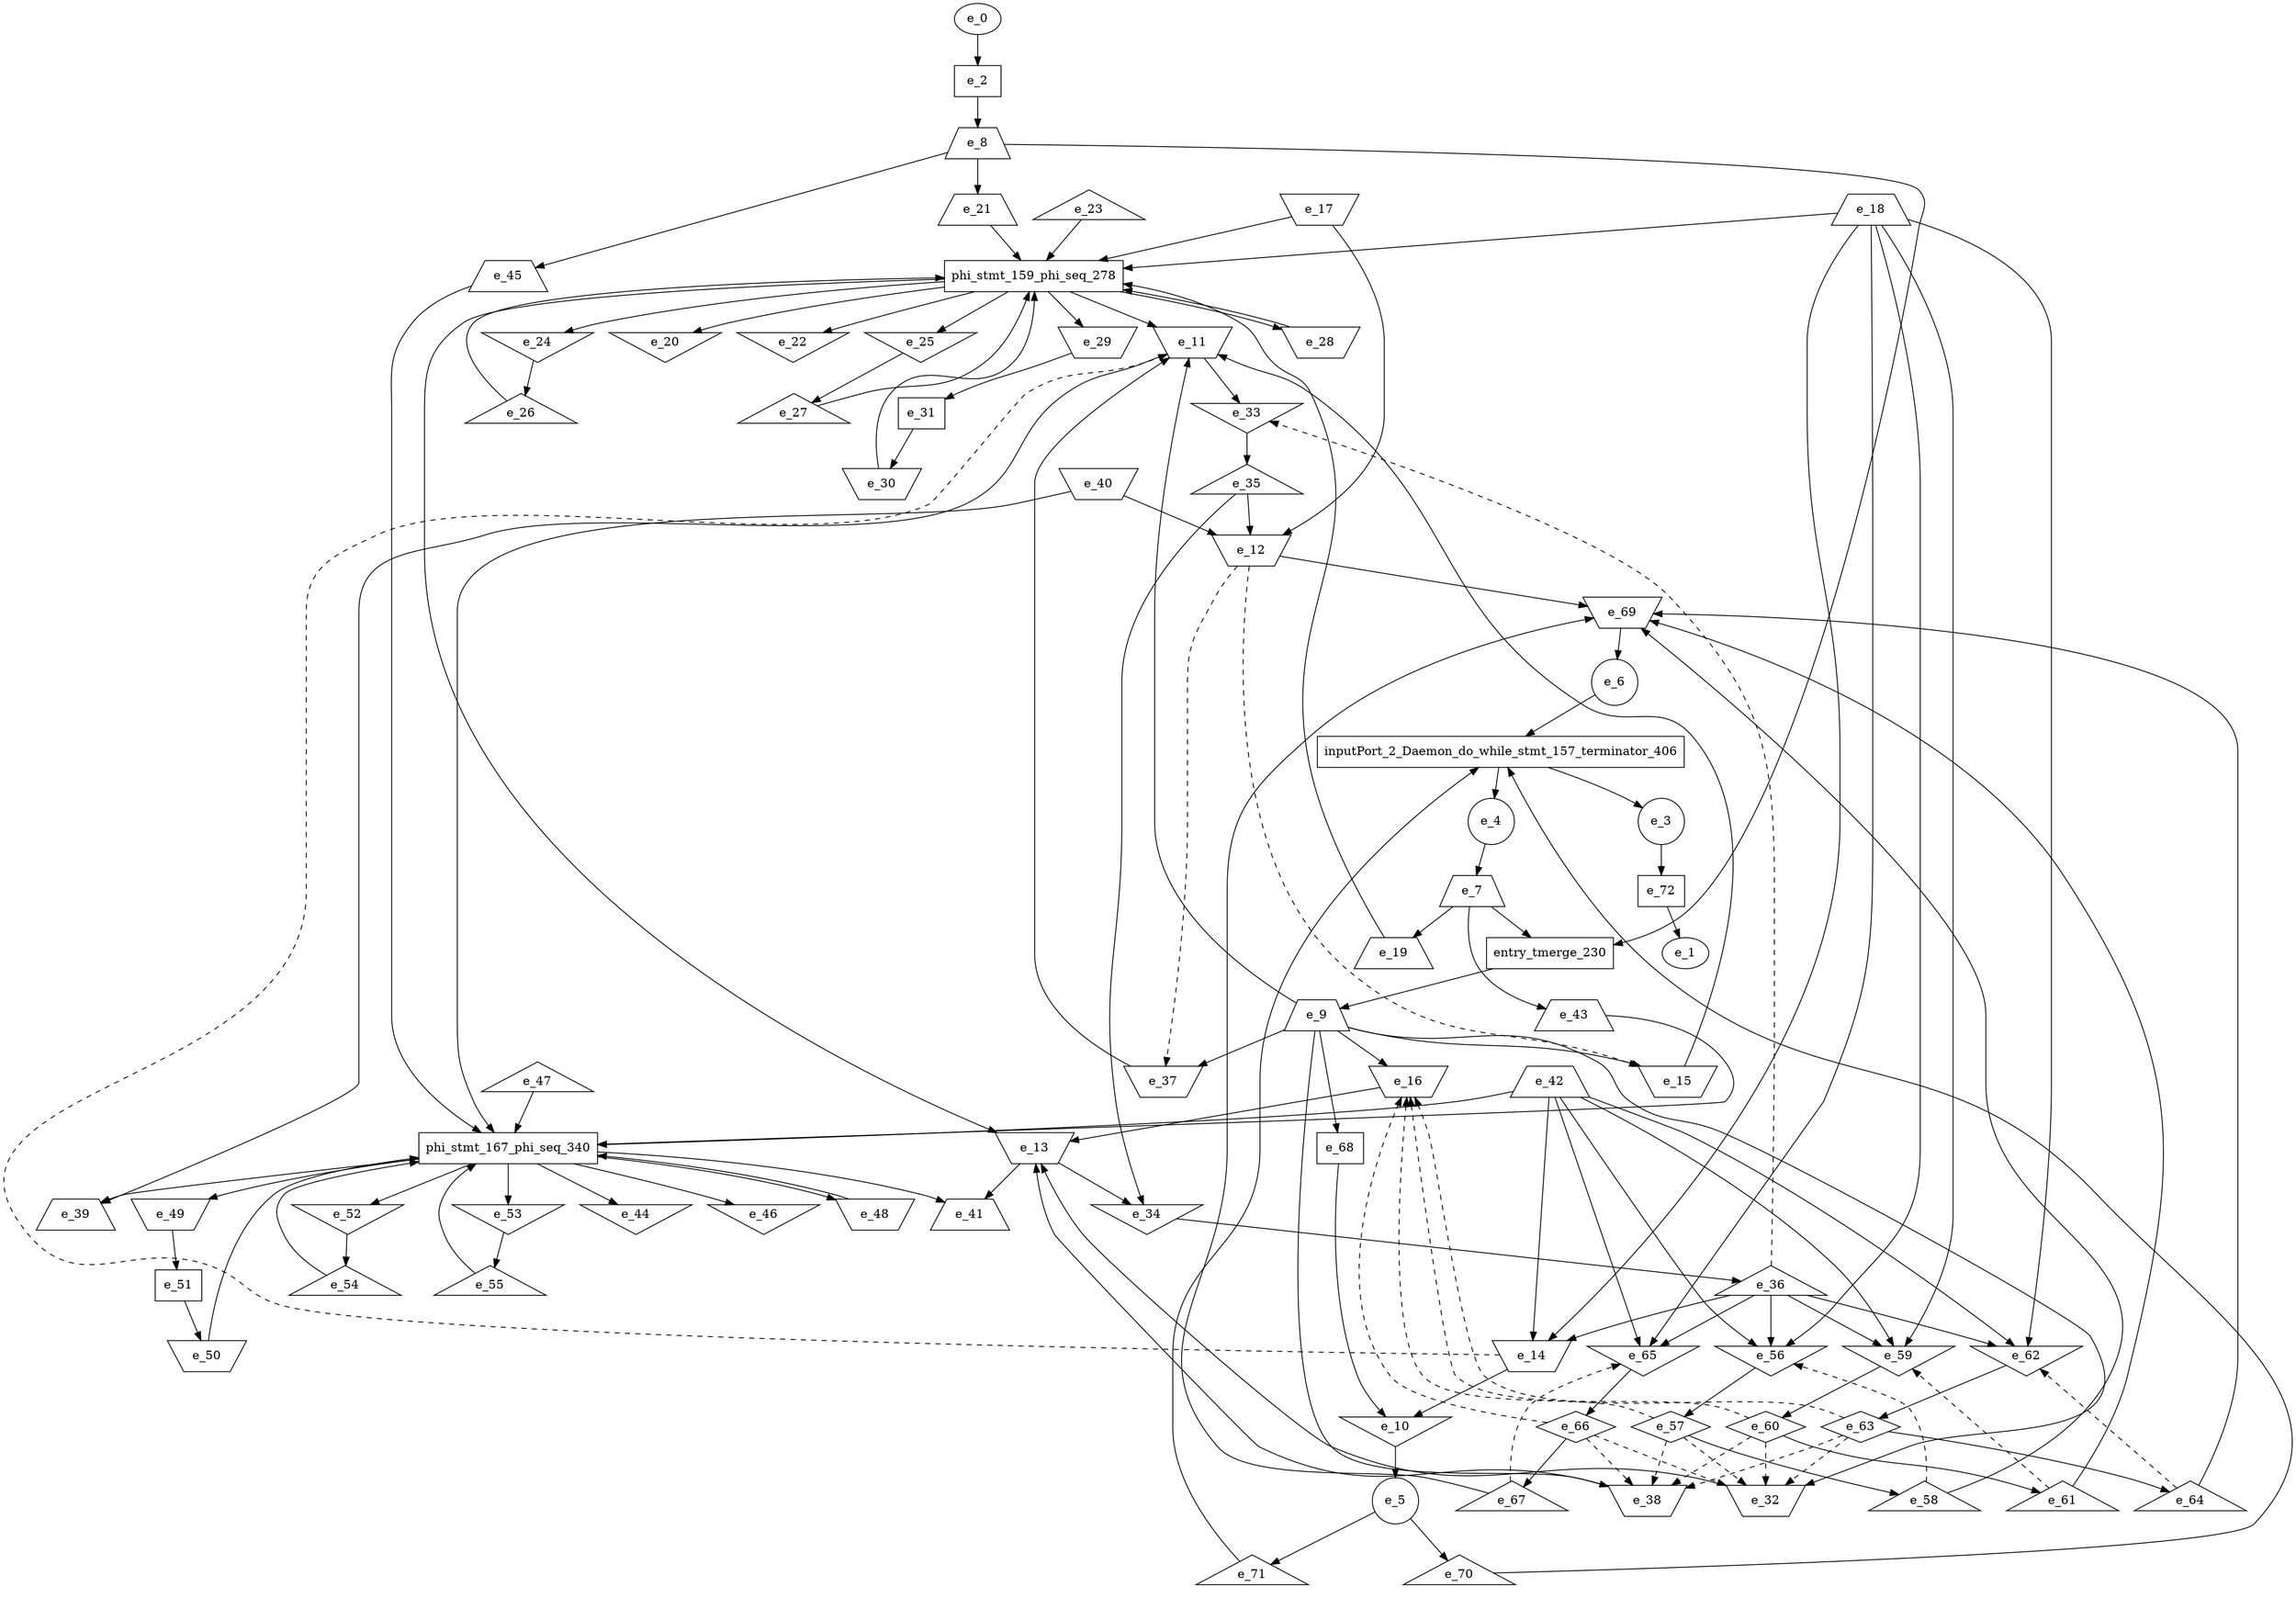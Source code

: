 digraph control_path {
  e_0: entry_node : n ;
  e_1: exit_node : s ;
  e_2 [shape = dot];
  e_3 [shape = circle];
  e_4 [shape = circle];
  e_5 [shape = circle];
  e_6 [shape = circle];
  e_7 [shape = trapezium];
  e_8 [shape = trapezium];
  e_9 [shape = trapezium];
  e_10 [shape = invtriangle];
  e_11 [shape = invtrapezium];
  e_12 [shape = invtrapezium];
  e_13 [shape = invtrapezium];
  e_14 [shape = invtrapezium];
  e_15 [shape = invtrapezium];
  e_16 [shape = invtrapezium];
  e_17 [shape = invtrapezium];
  e_18 [shape = trapezium];
  e_19 [shape = trapezium];
  e_20 [shape = invtriangle];
  e_21 [shape = trapezium];
  e_22 [shape = invtriangle];
  e_23 [shape = triangle];
  e_24 [shape = invtriangle];
  e_25 [shape = invtriangle];
  e_26 [shape = triangle];
  e_27 [shape = triangle];
  e_28 [shape = invtrapezium];
  e_29 [shape = invtrapezium];
  e_30 [shape = invtrapezium];
  e_31 [shape = dot];
  e_32 [shape = invtrapezium];
  e_33 [shape = invtriangle];
  e_34 [shape = invtriangle];
  e_35 [shape = triangle];
  e_36 [shape = triangle];
  e_37 [shape = invtrapezium];
  e_38 [shape = invtrapezium];
  e_39 [shape = trapezium];
  e_40 [shape = invtrapezium];
  e_41 [shape = trapezium];
  e_42 [shape = trapezium];
  e_43 [shape = trapezium];
  e_44 [shape = invtriangle];
  e_45 [shape = trapezium];
  e_46 [shape = invtriangle];
  e_47 [shape = triangle];
  e_48 [shape = invtrapezium];
  e_49 [shape = invtrapezium];
  e_50 [shape = invtrapezium];
  e_51 [shape = dot];
  e_52 [shape = invtriangle];
  e_53 [shape = invtriangle];
  e_54 [shape = triangle];
  e_55 [shape = triangle];
  e_56 [shape = invtriangle];
  e_57 [shape = diamond];
  e_58 [shape = triangle];
  e_59 [shape = invtriangle];
  e_60 [shape = diamond];
  e_61 [shape = triangle];
  e_62 [shape = invtriangle];
  e_63 [shape = diamond];
  e_64 [shape = triangle];
  e_65 [shape = invtriangle];
  e_66 [shape = diamond];
  e_67 [shape = triangle];
  e_68 [shape = dot];
  e_69 [shape = invtrapezium];
  e_70 [shape = triangle];
  e_71 [shape = triangle];
  e_72 [shape = dot];
  e_72 -> e_1;
  e_0 -> e_2;
  e_10 -> e_5;
  e_69 -> e_6;
  e_4 -> e_7;
  e_2 -> e_8;
  e_14 -> e_10;
  e_68 -> e_10;
  e_9 -> e_11;
  e_15 -> e_11;
  e_37 -> e_11;
  e_14 -> e_11[style = dashed];
  e_17 -> e_12;
  e_35 -> e_12;
  e_40 -> e_12;
  e_16 -> e_13;
  e_32 -> e_13;
  e_38 -> e_13;
  e_18 -> e_14;
  e_36 -> e_14;
  e_42 -> e_14;
  e_9 -> e_15;
  e_12 -> e_15[style = dashed];
  e_9 -> e_16;
  e_57 -> e_16[style = dashed];
  e_60 -> e_16[style = dashed];
  e_63 -> e_16[style = dashed];
  e_66 -> e_16[style = dashed];
  e_7 -> e_19;
  e_8 -> e_21;
  e_24 -> e_26;
  e_25 -> e_27;
  e_31 -> e_30;
  e_29 -> e_31;
  e_9 -> e_32;
  e_57 -> e_32[style = dashed];
  e_60 -> e_32[style = dashed];
  e_63 -> e_32[style = dashed];
  e_66 -> e_32[style = dashed];
  e_11 -> e_33;
  e_36 -> e_33[style = dashed];
  e_13 -> e_34;
  e_35 -> e_34;
  e_33 -> e_35;
  e_34 -> e_36;
  e_9 -> e_37;
  e_12 -> e_37[style = dashed];
  e_9 -> e_38;
  e_57 -> e_38[style = dashed];
  e_60 -> e_38[style = dashed];
  e_63 -> e_38[style = dashed];
  e_66 -> e_38[style = dashed];
  e_11 -> e_39;
  e_13 -> e_41;
  e_7 -> e_43;
  e_8 -> e_45;
  e_51 -> e_50;
  e_49 -> e_51;
  e_52 -> e_54;
  e_53 -> e_55;
  e_18 -> e_56;
  e_36 -> e_56;
  e_42 -> e_56;
  e_58 -> e_56[style = dashed];
  e_56 -> e_57;
  e_57 -> e_58;
  e_18 -> e_59;
  e_36 -> e_59;
  e_42 -> e_59;
  e_61 -> e_59[style = dashed];
  e_59 -> e_60;
  e_60 -> e_61;
  e_18 -> e_62;
  e_36 -> e_62;
  e_42 -> e_62;
  e_64 -> e_62[style = dashed];
  e_62 -> e_63;
  e_63 -> e_64;
  e_18 -> e_65;
  e_36 -> e_65;
  e_42 -> e_65;
  e_67 -> e_65[style = dashed];
  e_65 -> e_66;
  e_66 -> e_67;
  e_9 -> e_68;
  e_12 -> e_69;
  e_58 -> e_69;
  e_61 -> e_69;
  e_64 -> e_69;
  e_67 -> e_69;
  e_5 -> e_70;
  e_5 -> e_71;
  e_3 -> e_72;
  inputPort_2_Daemon_do_while_stmt_157_terminator_406 [shape=rectangle];
e_6 -> inputPort_2_Daemon_do_while_stmt_157_terminator_406;
e_71 -> inputPort_2_Daemon_do_while_stmt_157_terminator_406;
e_70 -> inputPort_2_Daemon_do_while_stmt_157_terminator_406;
inputPort_2_Daemon_do_while_stmt_157_terminator_406 -> e_4;
inputPort_2_Daemon_do_while_stmt_157_terminator_406 -> e_3;
  phi_stmt_159_phi_seq_278 [shape=rectangle];
e_19 -> phi_stmt_159_phi_seq_278;
phi_stmt_159_phi_seq_278 -> e_24;
phi_stmt_159_phi_seq_278 -> e_25;
phi_stmt_159_phi_seq_278 -> e_20;
e_26 -> phi_stmt_159_phi_seq_278;
e_27 -> phi_stmt_159_phi_seq_278;
e_21 -> phi_stmt_159_phi_seq_278;
phi_stmt_159_phi_seq_278 -> e_28;
phi_stmt_159_phi_seq_278 -> e_29;
phi_stmt_159_phi_seq_278 -> e_22;
e_28 -> phi_stmt_159_phi_seq_278;
e_30 -> phi_stmt_159_phi_seq_278;
e_17 -> phi_stmt_159_phi_seq_278;
e_18 -> phi_stmt_159_phi_seq_278;
phi_stmt_159_phi_seq_278 -> e_11;
phi_stmt_159_phi_seq_278 -> e_13;
e_23 -> phi_stmt_159_phi_seq_278;
  phi_stmt_167_phi_seq_340 [shape=rectangle];
e_45 -> phi_stmt_167_phi_seq_340;
phi_stmt_167_phi_seq_340 -> e_48;
phi_stmt_167_phi_seq_340 -> e_49;
phi_stmt_167_phi_seq_340 -> e_46;
e_48 -> phi_stmt_167_phi_seq_340;
e_50 -> phi_stmt_167_phi_seq_340;
e_43 -> phi_stmt_167_phi_seq_340;
phi_stmt_167_phi_seq_340 -> e_52;
phi_stmt_167_phi_seq_340 -> e_53;
phi_stmt_167_phi_seq_340 -> e_44;
e_54 -> phi_stmt_167_phi_seq_340;
e_55 -> phi_stmt_167_phi_seq_340;
e_40 -> phi_stmt_167_phi_seq_340;
e_42 -> phi_stmt_167_phi_seq_340;
phi_stmt_167_phi_seq_340 -> e_39;
phi_stmt_167_phi_seq_340 -> e_41;
e_47 -> phi_stmt_167_phi_seq_340;
entry_tmerge_230 [shape = rectangle]; 
e_7 -> entry_tmerge_230;
e_8 -> entry_tmerge_230;
entry_tmerge_230 -> e_9;
}
